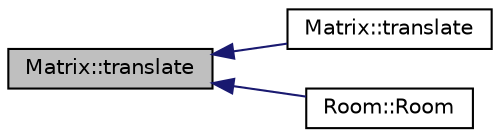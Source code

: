 digraph "Matrix::translate"
{
 // INTERACTIVE_SVG=YES
  edge [fontname="Helvetica",fontsize="10",labelfontname="Helvetica",labelfontsize="10"];
  node [fontname="Helvetica",fontsize="10",shape=record];
  rankdir="LR";
  Node1 [label="Matrix::translate",height=0.2,width=0.4,color="black", fillcolor="grey75", style="filled" fontcolor="black"];
  Node1 -> Node2 [dir="back",color="midnightblue",fontsize="10",style="solid",fontname="Helvetica"];
  Node2 [label="Matrix::translate",height=0.2,width=0.4,color="black", fillcolor="white", style="filled",URL="$class_matrix.html#a0391b735146b22f8861461c9408d9dfb",tooltip="Translate (move) object in 3D space. "];
  Node1 -> Node3 [dir="back",color="midnightblue",fontsize="10",style="solid",fontname="Helvetica"];
  Node3 [label="Room::Room",height=0.2,width=0.4,color="black", fillcolor="white", style="filled",URL="$class_room.html#a8a01c39d831d08c12bc38ecb3730b1c3"];
}
